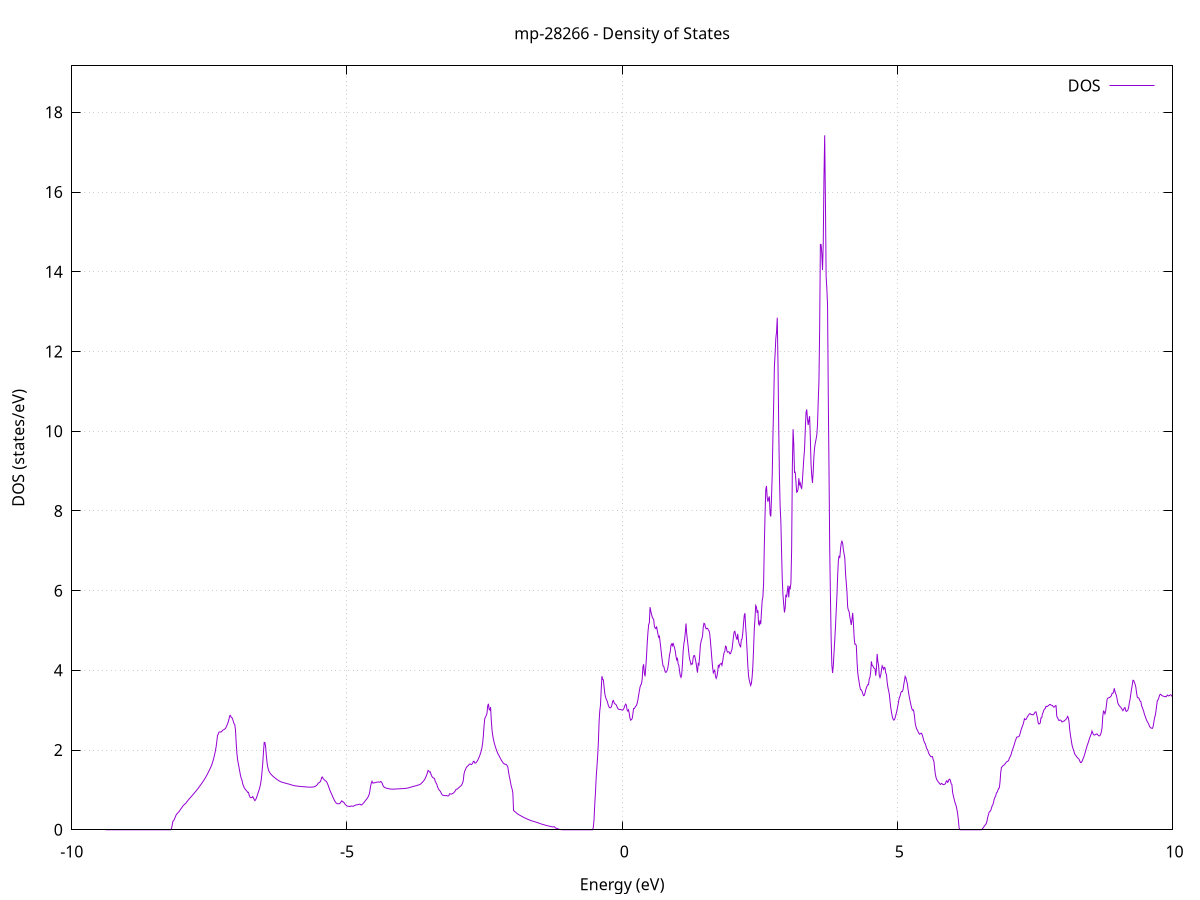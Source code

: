 set title 'mp-28266 - Density of States'
set xlabel 'Energy (eV)'
set ylabel 'DOS (states/eV)'
set grid
set xrange [-10:10]
set yrange [0:19.166]
set xzeroaxis lt -1
set terminal png size 800,600
set output 'mp-28266_dos_gnuplot.png'
plot '-' using 1:2 with lines title 'DOS'
-9.389000 0.000000
-9.376000 0.000000
-9.362900 0.000000
-9.349900 0.000000
-9.336800 0.000000
-9.323700 0.000000
-9.310700 0.000000
-9.297600 0.000000
-9.284600 0.000000
-9.271500 0.000000
-9.258500 0.000000
-9.245400 0.000000
-9.232300 0.000000
-9.219300 0.000000
-9.206200 0.000000
-9.193200 0.000000
-9.180100 0.000000
-9.167100 0.000000
-9.154000 0.000000
-9.141000 0.000000
-9.127900 0.000000
-9.114800 0.000000
-9.101800 0.000000
-9.088700 0.000000
-9.075700 0.000000
-9.062600 0.000000
-9.049600 0.000000
-9.036500 0.000000
-9.023400 0.000000
-9.010400 0.000000
-8.997300 0.000000
-8.984300 0.000000
-8.971200 0.000000
-8.958200 0.000000
-8.945100 0.000000
-8.932100 0.000000
-8.919000 0.000000
-8.905900 0.000000
-8.892900 0.000000
-8.879800 0.000000
-8.866800 0.000000
-8.853700 0.000000
-8.840700 0.000000
-8.827600 0.000000
-8.814500 0.000000
-8.801500 0.000000
-8.788400 0.000000
-8.775400 0.000000
-8.762300 0.000000
-8.749300 0.000000
-8.736200 0.000000
-8.723200 0.000000
-8.710100 0.000000
-8.697000 0.000000
-8.684000 0.000000
-8.670900 0.000000
-8.657900 0.000000
-8.644800 0.000000
-8.631800 0.000000
-8.618700 0.000000
-8.605700 0.000000
-8.592600 0.000000
-8.579500 0.000000
-8.566500 0.000000
-8.553400 0.000000
-8.540400 0.000000
-8.527300 0.000000
-8.514300 0.000000
-8.501200 0.000000
-8.488100 0.000000
-8.475100 0.000000
-8.462000 0.000000
-8.449000 0.000000
-8.435900 0.000000
-8.422900 0.000000
-8.409800 0.000000
-8.396800 0.000000
-8.383700 0.000000
-8.370600 0.000000
-8.357600 0.000000
-8.344500 0.000000
-8.331500 0.000000
-8.318400 0.000000
-8.305400 0.000000
-8.292300 0.000000
-8.279200 0.000000
-8.266200 0.000000
-8.253100 0.000000
-8.240100 0.000000
-8.227000 0.000000
-8.214000 0.000000
-8.200900 0.000200
-8.187900 0.033300
-8.174800 0.122300
-8.161700 0.214900
-8.148700 0.229300
-8.135600 0.265200
-8.122600 0.309200
-8.109500 0.353900
-8.096500 0.389800
-8.083400 0.407500
-8.070300 0.427500
-8.057300 0.448200
-8.044200 0.470900
-8.031200 0.496700
-8.018100 0.524300
-8.005100 0.548700
-7.992000 0.574100
-7.979000 0.601200
-7.965900 0.619000
-7.952800 0.635900
-7.939800 0.652400
-7.926700 0.669900
-7.913700 0.694000
-7.900600 0.717100
-7.887600 0.739100
-7.874500 0.760800
-7.861400 0.781300
-7.848400 0.801700
-7.835300 0.823200
-7.822300 0.844900
-7.809200 0.864400
-7.796200 0.885400
-7.783100 0.906900
-7.770100 0.928500
-7.757000 0.949900
-7.743900 0.971600
-7.730900 0.993200
-7.717800 1.015500
-7.704800 1.038100
-7.691700 1.062900
-7.678700 1.087600
-7.665600 1.112600
-7.652500 1.138000
-7.639500 1.163800
-7.626400 1.189800
-7.613400 1.216500
-7.600300 1.243600
-7.587300 1.271700
-7.574200 1.300800
-7.561200 1.332100
-7.548100 1.364800
-7.535000 1.399300
-7.522000 1.434700
-7.508900 1.471200
-7.495900 1.508800
-7.482800 1.546800
-7.469800 1.585100
-7.456700 1.629600
-7.443600 1.683100
-7.430600 1.744300
-7.417500 1.816000
-7.404500 1.892000
-7.391400 1.975100
-7.378400 2.075900
-7.365300 2.206300
-7.352300 2.370100
-7.339200 2.398900
-7.326100 2.448300
-7.313100 2.454900
-7.300000 2.455000
-7.287000 2.450800
-7.273900 2.469800
-7.260900 2.493400
-7.247800 2.504500
-7.234700 2.515300
-7.221700 2.526400
-7.208600 2.542600
-7.195600 2.572600
-7.182500 2.614100
-7.169500 2.661300
-7.156400 2.709100
-7.143400 2.780800
-7.130300 2.859700
-7.117200 2.869800
-7.104200 2.824500
-7.091100 2.814600
-7.078100 2.777200
-7.065000 2.720000
-7.052000 2.662900
-7.038900 2.638500
-7.025800 2.505100
-7.012800 2.175200
-6.999700 1.916600
-6.986700 1.756100
-6.973600 1.652700
-6.960600 1.560200
-6.947500 1.459900
-6.934500 1.363200
-6.921400 1.291700
-6.908300 1.246300
-6.895300 1.157500
-6.882200 1.106200
-6.869200 1.062400
-6.856100 1.030900
-6.843100 1.011200
-6.830000 0.985700
-6.816900 0.966800
-6.803900 0.938300
-6.790800 0.939700
-6.777800 0.871500
-6.764700 0.825500
-6.751700 0.806100
-6.738600 0.807000
-6.725600 0.806600
-6.712500 0.832700
-6.699400 0.802100
-6.686400 0.759200
-6.673300 0.731200
-6.660300 0.752900
-6.647200 0.790800
-6.634200 0.845100
-6.621100 0.902200
-6.608000 0.954400
-6.595000 1.008200
-6.581900 1.072900
-6.568900 1.158700
-6.555800 1.278200
-6.542800 1.465300
-6.529700 1.675200
-6.516700 1.967800
-6.503600 2.193600
-6.490500 2.187100
-6.477500 2.076200
-6.464400 1.848600
-6.451400 1.674500
-6.438300 1.565500
-6.425300 1.494400
-6.412200 1.455600
-6.399200 1.427700
-6.386100 1.403000
-6.373000 1.381300
-6.360000 1.362100
-6.346900 1.344900
-6.333900 1.329100
-6.320800 1.314700
-6.307800 1.301100
-6.294700 1.287400
-6.281600 1.272700
-6.268600 1.258800
-6.255500 1.246500
-6.242500 1.234800
-6.229400 1.224100
-6.216400 1.214100
-6.203300 1.204600
-6.190300 1.198300
-6.177200 1.192600
-6.164100 1.187100
-6.151100 1.181800
-6.138000 1.176600
-6.125000 1.171600
-6.111900 1.166700
-6.098900 1.161800
-6.085800 1.156900
-6.072700 1.152100
-6.059700 1.147200
-6.046600 1.142200
-6.033600 1.137100
-6.020500 1.131200
-6.007500 1.125500
-5.994400 1.120300
-5.981400 1.115200
-5.968300 1.110500
-5.955200 1.106300
-5.942200 1.102600
-5.929100 1.100300
-5.916100 1.098000
-5.903000 1.095800
-5.890000 1.093700
-5.876900 1.091600
-5.863800 1.089700
-5.850800 1.087900
-5.837700 1.086200
-5.824700 1.084500
-5.811600 1.082800
-5.798600 1.081300
-5.785500 1.079800
-5.772500 1.078400
-5.759400 1.077000
-5.746300 1.075600
-5.733300 1.074100
-5.720200 1.072400
-5.707200 1.071000
-5.694100 1.070100
-5.681100 1.069300
-5.668000 1.068900
-5.654900 1.069700
-5.641900 1.070800
-5.628800 1.072100
-5.615800 1.073500
-5.602700 1.076000
-5.589700 1.081100
-5.576600 1.088800
-5.563600 1.100800
-5.550500 1.115800
-5.537400 1.133500
-5.524400 1.170500
-5.511300 1.177400
-5.498300 1.188700
-5.485200 1.206300
-5.472200 1.245300
-5.459100 1.313800
-5.446000 1.324000
-5.433000 1.284600
-5.419900 1.265800
-5.406900 1.247700
-5.393800 1.230500
-5.380800 1.218900
-5.367700 1.196900
-5.354700 1.161100
-5.341600 1.116100
-5.328500 1.063400
-5.315500 1.012000
-5.302400 0.966000
-5.289400 0.925600
-5.276300 0.886200
-5.263300 0.842000
-5.250200 0.799900
-5.237100 0.763400
-5.224100 0.728700
-5.211000 0.696300
-5.198000 0.675200
-5.184900 0.661600
-5.171900 0.653600
-5.158800 0.651800
-5.145800 0.652000
-5.132700 0.657700
-5.119600 0.674800
-5.106600 0.705200
-5.093500 0.726800
-5.080500 0.701100
-5.067400 0.701000
-5.054400 0.683300
-5.041300 0.653700
-5.028200 0.630300
-5.015200 0.613300
-5.002100 0.601400
-4.989100 0.593200
-4.976000 0.589000
-4.963000 0.587000
-4.949900 0.586500
-4.936900 0.587600
-4.923800 0.597200
-4.910700 0.594900
-4.897700 0.589900
-4.884600 0.590700
-4.871600 0.600000
-4.858500 0.610600
-4.845500 0.619100
-4.832400 0.624200
-4.819300 0.625000
-4.806300 0.629100
-4.793200 0.634800
-4.780200 0.639200
-4.767100 0.642600
-4.754100 0.632600
-4.741000 0.618700
-4.728000 0.629600
-4.714900 0.646600
-4.701800 0.668400
-4.688800 0.688900
-4.675700 0.712300
-4.662700 0.736900
-4.649600 0.757900
-4.636600 0.780400
-4.623500 0.808200
-4.610400 0.838900
-4.597400 0.887000
-4.584300 0.969300
-4.571300 1.084500
-4.558200 1.174000
-4.545200 1.217500
-4.532100 1.174700
-4.519100 1.170900
-4.506000 1.181000
-4.492900 1.178200
-4.479900 1.187000
-4.466800 1.191400
-4.453800 1.195100
-4.440700 1.198100
-4.427700 1.198100
-4.414600 1.194900
-4.401500 1.194300
-4.388500 1.209700
-4.375400 1.202400
-4.362400 1.172600
-4.349300 1.121800
-4.336300 1.085600
-4.323200 1.070200
-4.310200 1.059000
-4.297100 1.050000
-4.284000 1.044500
-4.271000 1.039600
-4.257900 1.035200
-4.244900 1.031200
-4.231800 1.027600
-4.218800 1.024500
-4.205700 1.021800
-4.192700 1.020000
-4.179600 1.019600
-4.166500 1.019600
-4.153500 1.020000
-4.140400 1.020500
-4.127400 1.021200
-4.114300 1.022400
-4.101300 1.023700
-4.088200 1.024700
-4.075100 1.025800
-4.062100 1.026900
-4.049000 1.028000
-4.036000 1.029100
-4.022900 1.030300
-4.009900 1.031400
-3.996800 1.032500
-3.983800 1.033500
-3.970700 1.034700
-3.957600 1.036000
-3.944600 1.037700
-3.931500 1.039700
-3.918500 1.041900
-3.905400 1.044700
-3.892400 1.048500
-3.879300 1.053300
-3.866200 1.058100
-3.853200 1.063300
-3.840100 1.068600
-3.827100 1.073800
-3.814000 1.079500
-3.801000 1.084400
-3.787900 1.089300
-3.774900 1.094200
-3.761800 1.099000
-3.748700 1.104000
-3.735700 1.109200
-3.722600 1.114400
-3.709600 1.119900
-3.696500 1.125900
-3.683500 1.132600
-3.670400 1.140500
-3.657300 1.154000
-3.644300 1.171800
-3.631200 1.189800
-3.618200 1.209100
-3.605100 1.231000
-3.592100 1.255900
-3.579000 1.285600
-3.566000 1.326900
-3.552900 1.371800
-3.539800 1.424800
-3.526800 1.488700
-3.513700 1.473400
-3.500700 1.449300
-3.487600 1.453700
-3.474600 1.401800
-3.461500 1.351700
-3.448400 1.321300
-3.435400 1.306700
-3.422300 1.296400
-3.409300 1.282600
-3.396200 1.215900
-3.383200 1.183700
-3.370100 1.148800
-3.357100 1.091300
-3.344000 1.044900
-3.330900 1.007700
-3.317900 0.987700
-3.304800 0.966900
-3.291800 0.930300
-3.278700 0.892200
-3.265700 0.872400
-3.252600 0.865600
-3.239500 0.862500
-3.226500 0.859300
-3.213400 0.855700
-3.200400 0.855300
-3.187300 0.859600
-3.174300 0.850000
-3.161200 0.847900
-3.148200 0.859200
-3.135100 0.903900
-3.122000 0.902100
-3.109000 0.894000
-3.095900 0.898500
-3.082900 0.906700
-3.069800 0.918300
-3.056800 0.934200
-3.043700 0.954700
-3.030600 0.979600
-3.017600 1.014400
-3.004500 1.019200
-2.991500 1.022800
-2.978400 1.044100
-2.965400 1.061700
-2.952300 1.075000
-2.939300 1.092700
-2.926200 1.105800
-2.913100 1.131200
-2.900100 1.173500
-2.887000 1.231200
-2.874000 1.394900
-2.860900 1.466100
-2.847900 1.510000
-2.834800 1.551500
-2.821700 1.580400
-2.808700 1.593800
-2.795600 1.613500
-2.782600 1.633300
-2.769500 1.651200
-2.756500 1.648100
-2.743400 1.635200
-2.730400 1.644000
-2.717300 1.668000
-2.704200 1.714500
-2.691200 1.720300
-2.678100 1.675600
-2.665100 1.672200
-2.652000 1.687300
-2.639000 1.713100
-2.625900 1.742000
-2.612800 1.776500
-2.599800 1.819400
-2.586700 1.866600
-2.573700 1.916200
-2.560600 1.976200
-2.547600 2.057000
-2.534500 2.177000
-2.521500 2.364700
-2.508400 2.622900
-2.495300 2.796200
-2.482300 2.825800
-2.469200 2.872800
-2.456200 2.919400
-2.443100 3.104400
-2.430100 3.161800
-2.417000 3.027000
-2.403900 3.005700
-2.390900 3.077400
-2.377800 2.756000
-2.364800 2.508700
-2.351700 2.366000
-2.338700 2.272300
-2.325600 2.185900
-2.312600 2.122900
-2.299500 2.065300
-2.286400 2.011400
-2.273400 1.961100
-2.260300 1.916900
-2.247300 1.883700
-2.234200 1.852000
-2.221200 1.814100
-2.208100 1.781200
-2.195000 1.746700
-2.182000 1.716900
-2.168900 1.692200
-2.155900 1.667200
-2.142800 1.656000
-2.129800 1.643000
-2.116700 1.643600
-2.103700 1.634000
-2.090600 1.611900
-2.077500 1.575200
-2.064500 1.456000
-2.051400 1.348600
-2.038400 1.263700
-2.025300 1.164700
-2.012300 1.074900
-1.999200 1.021800
-1.986200 0.929800
-1.973100 0.483700
-1.960000 0.467900
-1.947000 0.453100
-1.933900 0.438000
-1.920900 0.422900
-1.907800 0.407700
-1.894800 0.393500
-1.881700 0.382100
-1.868600 0.371500
-1.855600 0.361300
-1.842500 0.351300
-1.829500 0.341300
-1.816400 0.331600
-1.803400 0.321900
-1.790300 0.312300
-1.777300 0.303100
-1.764200 0.294200
-1.751100 0.285900
-1.738100 0.277800
-1.725000 0.269900
-1.712000 0.262200
-1.698900 0.254400
-1.685900 0.246800
-1.672800 0.239400
-1.659700 0.232400
-1.646700 0.226000
-1.633600 0.220300
-1.620600 0.214900
-1.607500 0.209500
-1.594500 0.204000
-1.581400 0.198400
-1.568400 0.192800
-1.555300 0.187200
-1.542200 0.181500
-1.529200 0.175200
-1.516100 0.168500
-1.503100 0.161400
-1.490000 0.154900
-1.477000 0.149100
-1.463900 0.143400
-1.450800 0.137900
-1.437800 0.132300
-1.424700 0.126900
-1.411700 0.121700
-1.398600 0.116800
-1.385600 0.112100
-1.372500 0.107600
-1.359500 0.102900
-1.346400 0.098500
-1.333300 0.094200
-1.320300 0.089800
-1.307200 0.085400
-1.294200 0.081200
-1.281100 0.077300
-1.268100 0.073800
-1.255000 0.070700
-1.241900 0.075300
-1.228900 0.075800
-1.215800 0.048400
-1.202800 0.040200
-1.189700 0.034300
-1.176700 0.028200
-1.163600 0.021800
-1.150600 0.016000
-1.137500 0.011100
-1.124400 0.007100
-1.111400 0.004000
-1.098300 0.001800
-1.085300 0.000400
-1.072200 0.000000
-1.059200 0.000000
-1.046100 0.000000
-1.033000 0.000000
-1.020000 0.000000
-1.006900 0.000000
-0.993900 0.000000
-0.980800 0.000000
-0.967800 0.000000
-0.954700 0.000000
-0.941700 0.000000
-0.928600 0.000000
-0.915500 0.000000
-0.902500 0.000000
-0.889400 0.000000
-0.876400 0.000000
-0.863300 0.000000
-0.850300 0.000000
-0.837200 0.000000
-0.824100 0.000000
-0.811100 0.000000
-0.798000 0.000000
-0.785000 0.000000
-0.771900 0.000000
-0.758900 0.000000
-0.745800 0.000000
-0.732800 0.000000
-0.719700 0.000000
-0.706600 0.000000
-0.693600 0.000000
-0.680500 0.000000
-0.667500 0.000000
-0.654400 0.000000
-0.641400 0.000000
-0.628300 0.000000
-0.615200 0.000000
-0.602200 0.000000
-0.589100 0.000000
-0.576100 0.000000
-0.563000 0.000000
-0.550000 0.000000
-0.536900 0.000100
-0.523900 0.062700
-0.510800 0.256200
-0.497700 0.640900
-0.484700 0.928600
-0.471600 1.318600
-0.458600 1.573900
-0.445500 1.840800
-0.432500 2.171000
-0.419400 2.698600
-0.406300 2.986600
-0.393300 3.128300
-0.380200 3.523200
-0.367200 3.853300
-0.354100 3.772500
-0.341100 3.763500
-0.328000 3.578500
-0.315000 3.416100
-0.301900 3.328900
-0.288800 3.278700
-0.275800 3.240300
-0.262700 3.181400
-0.249700 3.116800
-0.236600 3.076200
-0.223600 3.060800
-0.210500 3.061700
-0.197400 3.081300
-0.184400 3.137100
-0.171300 3.229600
-0.158300 3.243900
-0.145200 3.184000
-0.132200 3.158700
-0.119100 3.150100
-0.106100 3.129900
-0.093000 3.085300
-0.079900 3.044200
-0.066900 3.028600
-0.053800 3.017300
-0.040800 3.016200
-0.027700 3.014900
-0.014700 3.011500
-0.001600 3.004700
0.011500 3.005000
0.024500 3.030300
0.037600 3.062000
0.050600 3.119300
0.063700 3.152600
0.076700 3.128800
0.089800 3.007200
0.102800 2.978300
0.115900 3.008600
0.129000 2.920500
0.142000 2.798200
0.155100 2.748500
0.168100 2.764600
0.181200 2.784400
0.194200 2.895400
0.207300 3.040200
0.220300 3.042500
0.233400 3.068300
0.246500 3.099900
0.259500 3.116300
0.272600 3.175000
0.285600 3.258000
0.298700 3.366600
0.311700 3.475500
0.324800 3.577700
0.337900 3.634700
0.350900 3.658200
0.364000 3.777000
0.377000 4.076500
0.390100 4.153700
0.403100 3.934600
0.416200 3.848400
0.429200 4.071200
0.442300 4.336300
0.455400 4.681500
0.468400 4.947200
0.481500 5.138900
0.494500 5.201300
0.507600 5.584400
0.520600 5.485100
0.533700 5.408800
0.546800 5.338800
0.559800 5.302100
0.572900 5.278300
0.585900 5.102100
0.599000 5.062000
0.612000 5.047400
0.625100 5.101900
0.638100 5.003400
0.651200 4.903100
0.664300 4.829000
0.677300 4.856000
0.690400 4.704600
0.703400 4.546300
0.716500 4.379300
0.729500 4.231100
0.742600 4.111300
0.755700 4.103700
0.768700 4.027500
0.781800 3.961900
0.794800 3.947800
0.807900 3.968300
0.820900 4.006200
0.834000 4.089800
0.847000 4.218700
0.860100 4.391300
0.873200 4.460700
0.886200 4.625400
0.899300 4.660500
0.912300 4.618000
0.925400 4.687700
0.938400 4.622600
0.951500 4.566100
0.964600 4.487000
0.977600 4.354300
0.990700 4.266000
1.003700 4.314900
1.016800 4.167700
1.029800 4.127100
1.042900 3.986800
1.055900 3.868100
1.069000 3.824300
1.082100 3.893800
1.095100 4.139200
1.108200 4.478400
1.121200 4.663400
1.134300 4.768300
1.147300 4.946800
1.160400 5.174900
1.173500 4.909700
1.186500 4.756600
1.199600 4.596700
1.212600 4.417200
1.225700 4.283600
1.238700 4.221600
1.251800 4.144800
1.264800 4.168500
1.277900 4.160800
1.291000 4.320200
1.304000 4.370600
1.317100 4.369400
1.330100 4.283300
1.343200 4.186800
1.356200 4.063100
1.369300 3.944000
1.382400 4.166200
1.395400 4.139600
1.408500 4.368000
1.421500 4.633000
1.434600 4.728200
1.447600 4.791900
1.460700 4.863200
1.473700 5.085000
1.486800 5.179600
1.499900 5.166900
1.512900 5.083400
1.526000 5.041900
1.539000 5.054500
1.552100 5.055800
1.565100 5.016500
1.578200 4.994100
1.591300 4.919400
1.604300 4.734900
1.617400 4.511500
1.630400 4.285200
1.643500 4.085500
1.656500 3.938000
1.669600 3.977600
1.682600 4.004800
1.695700 3.854200
1.708800 3.798000
1.721800 3.843600
1.734900 3.954100
1.747900 4.135300
1.761000 4.084700
1.774000 4.151400
1.787100 4.158300
1.800200 4.176300
1.813200 4.127000
1.826300 4.223800
1.839300 4.351000
1.852400 4.445200
1.865400 4.476500
1.878500 4.605800
1.891500 4.591800
1.904600 4.483700
1.917700 4.453000
1.930700 4.467000
1.943800 4.462500
1.956800 4.413800
1.969900 4.419700
1.982900 4.479800
1.996000 4.527500
2.009100 4.678700
2.022100 4.843400
2.035200 4.963200
2.048200 4.979800
2.061300 4.893100
2.074300 4.815700
2.087400 4.769300
2.100400 4.914800
2.113500 4.739600
2.126600 4.666000
2.139600 4.623400
2.152700 4.577900
2.165700 4.773400
2.178800 4.787500
2.191800 4.933500
2.204900 5.161800
2.218000 5.370600
2.231000 5.433600
2.244100 5.099500
2.257100 4.833900
2.270200 4.490800
2.283200 4.124700
2.296300 3.872300
2.309300 3.754900
2.322400 3.688100
2.335500 3.619800
2.348500 3.673200
2.361600 3.830200
2.374600 4.098700
2.387700 4.518100
2.400700 5.020700
2.413800 5.295200
2.426800 5.626800
2.439900 5.594800
2.453000 5.442600
2.466000 5.508100
2.479100 5.166700
2.492100 5.137500
2.505200 5.254000
2.518200 5.157600
2.531300 5.465400
2.544400 5.747800
2.557400 5.843700
2.570500 6.191000
2.583500 7.130500
2.596600 7.903200
2.609600 8.532300
2.622700 8.626500
2.635700 8.333100
2.648800 8.229700
2.661900 8.314500
2.674900 8.364000
2.688000 7.921400
2.701000 7.860700
2.714100 8.337100
2.727100 8.906900
2.740200 9.900300
2.753300 10.683000
2.766300 11.626300
2.779400 11.940700
2.792400 12.330300
2.805500 12.489600
2.818500 12.848200
2.831600 11.715800
2.844600 10.149900
2.857700 8.882700
2.870800 8.110400
2.883800 7.727900
2.896900 6.971700
2.909900 6.262700
2.923000 5.876600
2.936000 5.651200
2.949100 5.451800
2.962200 5.564800
2.975200 5.899300
2.988300 5.835500
3.001300 5.990400
3.014400 6.127800
3.027400 5.832900
3.040500 6.086800
3.053500 6.054100
3.066600 6.193200
3.079700 7.029200
3.092700 9.104800
3.105800 10.050100
3.118800 9.667800
3.131900 8.965400
3.144900 8.971300
3.158000 8.736700
3.171100 8.469700
3.184100 8.482100
3.197200 8.551500
3.210200 8.819900
3.223300 8.660200
3.236300 8.700400
3.249400 8.594600
3.262400 8.565600
3.275500 8.759200
3.288600 9.052100
3.301600 9.326800
3.314700 9.558600
3.327700 10.034900
3.340800 10.463800
3.353800 10.544900
3.366900 10.318400
3.380000 10.155800
3.393000 10.274500
3.406100 10.378100
3.419100 9.839200
3.432200 9.176800
3.445200 8.883400
3.458300 8.702700
3.471300 8.974000
3.484400 9.372800
3.497500 9.591500
3.510500 9.708600
3.523600 9.798900
3.536600 9.904000
3.549700 10.160000
3.562700 10.739000
3.575800 11.254300
3.588900 12.586800
3.601900 14.687500
3.615000 14.681000
3.628000 14.458300
3.641100 14.042000
3.654100 14.719400
3.667200 16.374800
3.680200 17.423600
3.693300 15.839400
3.706400 13.874600
3.719400 13.582300
3.732500 13.149100
3.745500 10.904500
3.758600 9.029500
3.771600 7.051600
3.784700 5.859000
3.797800 4.773800
3.810800 4.124300
3.823900 3.934700
3.836900 4.115600
3.850000 4.448100
3.863000 4.760800
3.876100 5.087100
3.889100 5.481500
3.902200 5.859600
3.915300 6.349700
3.928300 6.739700
3.941400 6.875900
3.954400 6.818600
3.967500 7.034400
3.980500 7.185700
3.993600 7.239200
4.006700 7.194400
4.019700 7.023600
4.032800 6.926000
4.045800 6.816600
4.058900 6.432400
4.071900 6.201200
4.085000 5.970300
4.098000 5.588300
4.111100 5.507200
4.124200 5.471200
4.137200 5.340100
4.150300 5.244400
4.163300 5.140100
4.176400 5.282600
4.189400 5.440700
4.202500 5.171000
4.215600 4.822000
4.228600 4.656900
4.241700 4.658300
4.254700 4.621400
4.267800 4.219800
4.280800 3.945100
4.293900 3.803900
4.306900 3.695000
4.320000 3.585000
4.333100 3.515800
4.346100 3.510200
4.359200 3.473700
4.372200 3.413600
4.385300 3.364100
4.398300 3.370700
4.411400 3.418600
4.424500 3.505400
4.437500 3.559000
4.450600 3.606000
4.463600 3.640200
4.476700 3.638500
4.489700 3.786400
4.502800 3.824200
4.515800 3.957600
4.528900 4.225200
4.542000 4.123100
4.555000 4.114400
4.568100 4.072100
4.581100 4.050700
4.594200 4.038600
4.607200 3.866000
4.620300 4.034600
4.633300 4.413200
4.646400 4.226400
4.659500 4.127900
4.672500 3.868800
4.685600 3.817800
4.698600 3.880000
4.711700 4.000600
4.724700 4.114000
4.737800 4.077400
4.750900 4.024800
4.763900 4.072300
4.777000 4.057500
4.790000 3.929000
4.803100 3.894900
4.816100 3.691400
4.829200 3.570000
4.842200 3.488400
4.855300 3.394500
4.868400 3.210800
4.881400 3.061900
4.894500 2.944900
4.907500 2.848500
4.920600 2.784100
4.933600 2.751900
4.946700 2.759700
4.959800 2.807500
4.972800 2.879400
4.985900 2.946600
4.998900 3.036900
5.012000 3.131400
5.025000 3.234800
5.038100 3.319000
5.051100 3.359900
5.064200 3.439900
5.077300 3.468500
5.090300 3.466300
5.103400 3.513700
5.116400 3.632000
5.129500 3.739700
5.142500 3.848300
5.155600 3.815800
5.168700 3.739100
5.181700 3.667500
5.194800 3.531600
5.207800 3.409500
5.220900 3.306400
5.233900 3.221300
5.247000 3.133700
5.260000 3.056500
5.273100 3.003000
5.286200 3.014900
5.299200 2.973400
5.312300 2.849000
5.325300 2.668000
5.338400 2.589600
5.351400 2.525600
5.364500 2.506300
5.377600 2.460200
5.390600 2.425200
5.403700 2.397100
5.416700 2.408600
5.429800 2.422900
5.442800 2.418300
5.455900 2.365800
5.468900 2.302300
5.482000 2.232300
5.495100 2.183500
5.508100 2.157000
5.521200 2.100500
5.534200 2.031700
5.547300 2.014300
5.560300 1.961200
5.573400 1.909100
5.586500 1.879900
5.599500 1.850700
5.612600 1.831200
5.625600 1.833400
5.638700 1.835600
5.651700 1.758400
5.664800 1.714600
5.677800 1.551000
5.690900 1.391800
5.704000 1.310300
5.717000 1.257200
5.730100 1.227800
5.743100 1.203100
5.756200 1.179300
5.769200 1.157300
5.782300 1.137700
5.795400 1.154400
5.808400 1.164000
5.821500 1.141100
5.834500 1.132600
5.847600 1.136900
5.860600 1.143400
5.873700 1.153800
5.886700 1.212400
5.899800 1.232500
5.912900 1.189300
5.925900 1.205700
5.939000 1.263500
5.952000 1.271700
5.965100 1.238200
5.978100 1.155000
5.991200 1.136800
6.004300 0.944300
6.017300 0.853600
6.030400 0.781800
6.043400 0.706800
6.056500 0.652200
6.069500 0.595500
6.082600 0.512300
6.095600 0.404100
6.108700 0.255700
6.121800 0.055800
6.134800 0.006500
6.147900 0.000000
6.160900 0.000000
6.174000 0.000000
6.187000 0.000000
6.200100 0.000000
6.213200 0.000000
6.226200 0.000000
6.239300 0.000000
6.252300 0.000000
6.265400 0.000000
6.278400 0.000000
6.291500 0.000000
6.304500 0.000000
6.317600 0.000000
6.330700 0.000000
6.343700 0.000000
6.356800 0.000000
6.369800 0.000000
6.382900 0.000000
6.395900 0.000000
6.409000 0.000000
6.422100 0.000000
6.435100 0.000000
6.448200 0.000000
6.461200 0.000000
6.474300 0.000000
6.487300 0.000000
6.500400 0.000000
6.513400 0.000000
6.526500 0.000300
6.539600 0.014500
6.552600 0.034900
6.565700 0.059500
6.578700 0.088300
6.591800 0.111600
6.604800 0.132400
6.617900 0.158900
6.631000 0.231000
6.644000 0.322500
6.657100 0.384700
6.670100 0.448800
6.683200 0.457900
6.696200 0.484700
6.709300 0.534000
6.722300 0.598900
6.735400 0.625900
6.748500 0.690900
6.761500 0.771000
6.774600 0.815600
6.787600 0.852200
6.800700 0.924300
6.813700 0.941800
6.826800 0.986000
6.839800 1.039800
6.852900 1.047200
6.866000 1.197500
6.879000 1.437200
6.892100 1.566200
6.905100 1.581700
6.918200 1.604800
6.931200 1.620200
6.944300 1.630000
6.957400 1.653800
6.970400 1.678600
6.983500 1.700900
6.996500 1.716100
7.009600 1.719500
7.022600 1.743700
7.035700 1.796400
7.048700 1.828900
7.061800 1.862200
7.074900 1.929000
7.087900 1.992600
7.101000 2.038700
7.114000 2.092300
7.127100 2.147300
7.140100 2.217000
7.153200 2.260400
7.166300 2.318300
7.179300 2.330700
7.192400 2.331500
7.205400 2.333900
7.218500 2.357900
7.231500 2.416100
7.244600 2.486000
7.257600 2.544700
7.270700 2.589400
7.283800 2.640300
7.296800 2.701100
7.309900 2.786100
7.322900 2.768700
7.336000 2.765400
7.349000 2.792000
7.362100 2.833200
7.375200 2.858500
7.388200 2.885800
7.401300 2.908300
7.414300 2.914300
7.427400 2.896700
7.440400 2.889400
7.453500 2.889600
7.466500 2.881100
7.479600 2.895300
7.492700 2.928500
7.505700 2.955100
7.518800 2.958300
7.531800 2.893100
7.544900 2.806800
7.557900 2.689900
7.571000 2.653300
7.584100 2.658700
7.597100 2.680100
7.610200 2.807200
7.623200 2.808000
7.636300 2.903300
7.649300 2.943900
7.662400 3.000900
7.675400 3.030500
7.688500 3.042700
7.701600 3.099400
7.714600 3.091400
7.727700 3.095000
7.740700 3.111400
7.753800 3.123000
7.766800 3.142500
7.779900 3.145200
7.793000 3.129700
7.806000 3.121700
7.819100 3.117300
7.832100 3.091600
7.845200 3.074400
7.858200 3.086900
7.871300 3.114600
7.884300 3.112300
7.897400 2.849500
7.910500 2.812500
7.923500 2.774700
7.936600 2.741700
7.949600 2.749000
7.962700 2.752700
7.975700 2.744400
7.988800 2.708600
8.001900 2.709000
8.014900 2.722900
8.028000 2.724100
8.041000 2.742000
8.054100 2.757800
8.067100 2.773600
8.080200 2.799900
8.093200 2.845700
8.106300 2.814800
8.119400 2.715200
8.132400 2.515700
8.145500 2.373200
8.158500 2.265000
8.171600 2.149500
8.184600 2.067100
8.197700 2.021000
8.210800 1.958000
8.223800 1.903300
8.236900 1.874400
8.249900 1.854300
8.263000 1.823400
8.276000 1.804100
8.289100 1.786600
8.302100 1.770500
8.315200 1.725800
8.328300 1.687100
8.341300 1.687500
8.354400 1.714500
8.367400 1.755600
8.380500 1.800200
8.393500 1.846400
8.406600 1.904400
8.419700 1.968900
8.432700 2.035900
8.445800 2.094800
8.458800 2.147700
8.471900 2.199700
8.484900 2.261800
8.498000 2.316400
8.511000 2.361400
8.524100 2.405200
8.537200 2.478100
8.550200 2.433200
8.563300 2.389700
8.576300 2.375700
8.589400 2.378100
8.602400 2.394700
8.615500 2.397300
8.628600 2.408200
8.641600 2.382000
8.654700 2.363200
8.667700 2.354500
8.680800 2.361400
8.693800 2.393000
8.706900 2.455100
8.719900 2.556800
8.733000 2.845200
8.746100 2.977400
8.759100 2.959200
8.772200 2.907600
8.785200 2.976400
8.798300 3.111100
8.811300 3.266400
8.824400 3.303100
8.837500 3.312200
8.850500 3.312800
8.863600 3.327100
8.876600 3.343500
8.889700 3.365400
8.902700 3.425000
8.915800 3.424800
8.928800 3.448100
8.941900 3.550600
8.955000 3.471500
8.968000 3.411200
8.981100 3.367100
8.994100 3.278300
9.007200 3.175700
9.020200 3.141100
9.033300 3.111800
9.046300 3.090600
9.059400 3.076000
9.072500 3.047400
9.085500 3.014800
9.098600 2.986500
9.111600 3.018400
9.124700 3.056700
9.137700 3.066200
9.150800 2.984300
9.163900 2.969000
9.176900 2.985000
9.190000 3.008200
9.203000 3.071200
9.216100 3.187000
9.229100 3.275300
9.242200 3.400800
9.255200 3.525800
9.268300 3.629200
9.281400 3.752100
9.294400 3.745900
9.307500 3.698900
9.320500 3.652000
9.333600 3.577500
9.346600 3.442700
9.359700 3.330600
9.372800 3.310900
9.385800 3.310000
9.398900 3.268100
9.411900 3.230200
9.425000 3.219100
9.438000 3.110500
9.451100 3.072900
9.464100 3.018400
9.477200 2.969500
9.490300 2.897200
9.503300 2.850400
9.516400 2.796800
9.529400 2.750300
9.542500 2.713400
9.555500 2.682300
9.568600 2.649000
9.581700 2.595600
9.594700 2.570000
9.607800 2.552500
9.620800 2.550000
9.633900 2.543800
9.646900 2.584800
9.660000 2.689400
9.673000 2.803700
9.686100 2.864000
9.699200 2.972800
9.712200 3.117400
9.725300 3.245700
9.738300 3.258800
9.751400 3.310700
9.764400 3.370000
9.777500 3.401600
9.790600 3.392800
9.803600 3.372400
9.816700 3.359300
9.829700 3.356600
9.842800 3.346500
9.855800 3.339700
9.868900 3.344800
9.881900 3.334500
9.895000 3.355500
9.908100 3.380100
9.921100 3.362700
9.934200 3.358100
9.947200 3.372000
9.960300 3.384900
9.973300 3.383900
9.986400 3.362900
9.999500 3.329600
10.012500 3.343900
10.025600 3.372600
10.038600 3.417900
10.051700 3.482600
10.064700 3.551200
10.077800 3.537300
10.090800 3.519900
10.103900 3.514100
10.117000 3.485600
10.130000 3.464500
10.143100 3.455100
10.156100 3.464000
10.169200 3.457200
10.182200 3.470600
10.195300 3.500200
10.208400 3.526900
10.221400 3.581300
10.234500 3.508800
10.247500 3.523200
10.260600 3.443200
10.273600 3.371700
10.286700 3.304400
10.299700 3.244800
10.312800 3.231700
10.325900 3.247800
10.338900 3.267600
10.352000 3.258100
10.365000 3.240700
10.378100 3.240200
10.391100 3.244200
10.404200 3.243300
10.417300 3.196000
10.430300 3.152500
10.443400 3.122000
10.456400 3.038100
10.469500 3.010700
10.482500 2.871300
10.495600 2.801600
10.508600 2.725500
10.521700 2.720400
10.534800 2.742000
10.547800 2.761200
10.560900 2.855800
10.573900 2.974900
10.587000 3.096300
10.600000 3.247200
10.613100 3.424300
10.626200 3.659600
10.639200 3.926400
10.652300 4.030000
10.665300 4.211900
10.678400 4.254400
10.691400 4.164500
10.704500 4.066100
10.717500 4.057300
10.730600 4.079200
10.743700 3.962800
10.756700 3.835200
10.769800 3.653400
10.782800 3.448600
10.795900 3.158700
10.808900 2.909500
10.822000 2.709900
10.835100 2.535500
10.848100 2.402700
10.861200 2.300100
10.874200 2.207100
10.887300 2.108500
10.900300 2.012600
10.913400 1.890300
10.926400 1.787600
10.939500 1.701400
10.952600 1.598000
10.965600 1.331400
10.978700 1.180800
10.991700 1.190300
11.004800 1.179900
11.017800 1.167300
11.030900 1.138600
11.044000 1.098700
11.057000 1.076000
11.070100 1.091100
11.083100 1.120800
11.096200 1.120900
11.109200 1.141400
11.122300 1.251100
11.135300 1.307900
11.148400 1.392600
11.161500 1.520900
11.174500 1.656900
11.187600 1.820400
11.200600 2.085600
11.213700 2.333400
11.226700 2.509800
11.239800 2.680700
11.252800 2.764900
11.265900 2.894100
11.279000 2.919700
11.292000 2.806600
11.305100 2.714700
11.318100 2.641200
11.331200 2.582200
11.344200 2.525600
11.357300 2.475600
11.370400 2.432500
11.383400 2.409900
11.396500 2.413600
11.409500 2.435600
11.422600 2.494300
11.435600 2.594800
11.448700 2.715800
11.461700 2.857400
11.474800 2.835100
11.487900 2.817600
11.500900 2.833200
11.514000 2.863200
11.527000 2.894200
11.540100 2.921600
11.553100 2.943900
11.566200 2.970900
11.579300 3.006600
11.592300 3.028700
11.605400 3.033900
11.618400 3.035700
11.631500 3.050500
11.644500 3.029400
11.657600 3.022600
11.670600 3.018200
11.683700 3.018300
11.696800 3.010500
11.709800 3.003500
11.722900 2.997700
11.735900 3.027300
11.749000 2.965300
11.762000 2.909800
11.775100 2.940400
11.788200 2.932700
11.801200 2.932800
11.814300 2.921900
11.827300 2.911400
11.840400 2.917100
11.853400 2.926300
11.866500 2.932000
11.879500 2.905400
11.892600 2.946400
11.905700 2.857800
11.918700 2.885300
11.931800 2.814400
11.944800 2.787100
11.957900 2.766400
11.970900 2.683400
11.984000 2.614100
11.997100 2.530800
12.010100 2.454500
12.023200 2.408800
12.036200 2.389000
12.049300 2.384300
12.062300 2.402300
12.075400 2.458100
12.088400 2.472700
12.101500 2.494800
12.114600 2.482900
12.127600 2.472300
12.140700 2.468100
12.153700 2.462200
12.166800 2.467600
12.179800 2.500600
12.192900 2.543200
12.206000 2.580100
12.219000 2.596200
12.232100 2.649100
12.245100 2.798600
12.258200 2.860600
12.271200 2.962000
12.284300 3.018500
12.297300 3.082800
12.310400 3.142900
12.323500 3.107500
12.336500 3.202300
12.349600 3.274900
12.362600 3.269200
12.375700 3.224100
12.388700 3.148200
12.401800 3.021700
12.414900 2.899900
12.427900 2.780500
12.441000 2.726100
12.454000 2.712000
12.467100 2.730600
12.480100 2.752500
12.493200 2.731800
12.506200 2.708500
12.519300 2.705800
12.532400 2.684700
12.545400 2.677200
12.558500 2.661000
12.571500 2.640100
12.584600 2.614900
12.597600 2.588100
12.610700 2.571500
12.623800 2.553000
12.636800 2.547100
12.649900 2.553900
12.662900 2.537800
12.676000 2.503000
12.689000 2.469700
12.702100 2.430300
12.715100 2.394100
12.728200 2.342800
12.741300 2.288700
12.754300 2.247600
12.767400 2.202500
12.780400 2.158900
12.793500 2.122600
12.806500 2.095100
12.819600 2.055800
12.832700 2.029700
12.845700 2.015100
12.858800 2.007100
12.871800 2.004600
12.884900 1.998500
12.897900 1.998100
12.911000 1.992700
12.924000 2.006500
12.937100 2.048700
12.950200 2.109900
12.963200 2.103800
12.976300 2.144000
12.989300 2.112700
13.002400 2.115800
13.015400 2.090800
13.028500 2.068900
13.041600 2.078500
13.054600 2.093500
13.067700 2.136400
13.080700 2.095900
13.093800 2.133800
13.106800 2.197500
13.119900 2.250000
13.132900 2.314100
13.146000 2.349100
13.159100 2.370700
13.172100 2.400300
13.185200 2.442700
13.198200 2.478700
13.211300 2.489600
13.224300 2.504800
13.237400 2.536400
13.250500 2.625000
13.263500 2.761000
13.276600 2.930700
13.289600 2.977800
13.302700 3.015300
13.315700 3.117100
13.328800 3.246000
13.341800 3.339200
13.354900 3.430400
13.368000 3.461300
13.381000 3.492200
13.394100 3.508000
13.407100 3.536600
13.420200 3.556700
13.433200 3.594100
13.446300 3.609200
13.459300 3.614600
13.472400 3.621700
13.485500 3.596300
13.498500 3.542800
13.511600 3.478300
13.524600 3.433500
13.537700 3.406000
13.550700 3.378200
13.563800 3.358400
13.576900 3.345900
13.589900 3.319900
13.603000 3.261100
13.616000 3.186000
13.629100 3.127400
13.642100 3.079600
13.655200 3.035800
13.668200 2.972000
13.681300 2.919800
13.694400 2.871600
13.707400 2.801700
13.720500 2.787900
13.733500 2.808100
13.746600 2.910300
13.759600 2.920100
13.772700 2.940800
13.785800 2.990100
13.798800 3.073600
13.811900 3.135200
13.824900 3.205300
13.838000 3.304300
13.851000 3.369700
13.864100 3.483300
13.877100 3.368800
13.890200 3.412500
13.903300 3.482700
13.916300 3.573300
13.929400 3.678500
13.942400 3.724000
13.955500 3.781700
13.968500 3.870300
13.981600 3.893100
13.994700 3.859900
14.007700 3.819600
14.020800 3.814400
14.033800 3.849500
14.046900 3.877800
14.059900 3.979600
14.073000 4.069500
14.086000 4.128900
14.099100 4.049100
14.112200 4.033200
14.125200 4.070000
14.138300 4.079900
14.151300 4.063800
14.164400 4.034300
14.177400 4.021300
14.190500 3.931200
14.203600 3.817200
14.216600 3.746400
14.229700 3.598900
14.242700 3.459100
14.255800 3.368800
14.268800 3.276800
14.281900 3.243200
14.294900 3.289500
14.308000 3.377000
14.321100 3.432500
14.334100 3.539300
14.347200 3.685700
14.360200 3.834400
14.373300 3.988400
14.386300 4.134800
14.399400 4.253900
14.412500 4.220900
14.425500 4.074900
14.438600 3.961700
14.451600 3.952900
14.464700 3.870200
14.477700 3.777000
14.490800 3.668000
14.503800 3.597500
14.516900 3.582000
14.530000 3.582800
14.543000 3.573600
14.556100 3.586900
14.569100 3.576100
14.582200 3.528300
14.595200 3.449800
14.608300 3.391700
14.621400 3.391300
14.634400 3.381600
14.647500 3.323300
14.660500 3.245600
14.673600 3.210200
14.686600 3.243900
14.699700 3.328200
14.712700 3.400900
14.725800 3.470600
14.738900 3.515600
14.751900 3.539900
14.765000 3.550800
14.778000 3.588700
14.791100 3.612800
14.804100 3.630500
14.817200 3.634500
14.830300 3.547300
14.843300 3.497000
14.856400 3.449200
14.869400 3.430200
14.882500 3.433100
14.895500 3.403800
14.908600 3.333900
14.921600 3.230300
14.934700 3.093000
14.947800 2.954700
14.960800 2.853600
14.973900 2.721700
14.986900 2.608000
15.000000 2.521100
15.013000 2.434300
15.026100 2.330700
15.039200 2.246000
15.052200 2.143700
15.065300 2.030000
15.078300 1.914400
15.091400 1.834700
15.104400 1.736000
15.117500 1.603100
15.130500 1.455400
15.143600 1.314900
15.156700 1.235200
15.169700 1.130900
15.182800 1.036200
15.195800 0.939300
15.208900 0.874700
15.221900 0.817800
15.235000 0.761800
15.248100 0.707600
15.261100 0.646200
15.274200 0.588300
15.287200 0.535500
15.300300 0.479100
15.313300 0.418600
15.326400 0.363700
15.339400 0.315000
15.352500 0.270200
15.365600 0.231800
15.378600 0.196600
15.391700 0.160500
15.404700 0.107800
15.417800 0.067800
15.430800 0.037500
15.443900 0.027300
15.457000 0.020900
15.470000 0.016500
15.483100 0.013000
15.496100 0.009900
15.509200 0.005200
15.522200 0.001400
15.535300 0.000000
15.548300 0.000000
15.561400 0.000000
15.574500 0.000000
15.587500 0.000000
15.600600 0.000000
15.613600 0.000000
15.626700 0.000000
15.639700 0.000000
15.652800 0.000000
15.665800 0.000000
15.678900 0.000000
15.692000 0.000000
15.705000 0.000000
15.718100 0.000000
15.731100 0.000000
15.744200 0.000000
15.757200 0.000000
15.770300 0.000000
15.783400 0.000000
15.796400 0.000000
15.809500 0.000000
15.822500 0.000000
15.835600 0.000000
15.848600 0.000000
15.861700 0.000000
15.874700 0.000000
15.887800 0.000000
15.900900 0.000000
15.913900 0.000000
15.927000 0.000000
15.940000 0.000000
15.953100 0.000000
15.966100 0.000000
15.979200 0.000000
15.992300 0.000000
16.005300 0.000000
16.018400 0.000000
16.031400 0.000000
16.044500 0.000000
16.057500 0.000000
16.070600 0.000000
16.083600 0.000000
16.096700 0.000000
16.109800 0.000000
16.122800 0.000000
16.135900 0.000000
16.148900 0.000000
16.162000 0.000000
16.175000 0.000000
16.188100 0.000000
16.201200 0.000000
16.214200 0.000000
16.227300 0.000000
16.240300 0.000000
16.253400 0.000000
16.266400 0.000000
16.279500 0.000000
16.292500 0.000000
16.305600 0.000000
16.318700 0.000000
16.331700 0.000000
16.344800 0.000000
16.357800 0.000000
16.370900 0.000000
16.383900 0.000000
16.397000 0.000000
16.410100 0.000000
16.423100 0.000000
16.436200 0.000000
16.449200 0.000000
16.462300 0.000000
16.475300 0.000000
16.488400 0.000000
16.501400 0.000000
16.514500 0.000000
16.527600 0.000000
16.540600 0.000000
16.553700 0.000000
16.566700 0.000000
16.579800 0.000000
16.592800 0.000000
16.605900 0.000000
16.619000 0.000000
16.632000 0.000000
16.645100 0.000000
16.658100 0.000000
16.671200 0.000000
16.684200 0.000000
16.697300 0.000000
16.710300 0.000000
16.723400 0.000000
e
